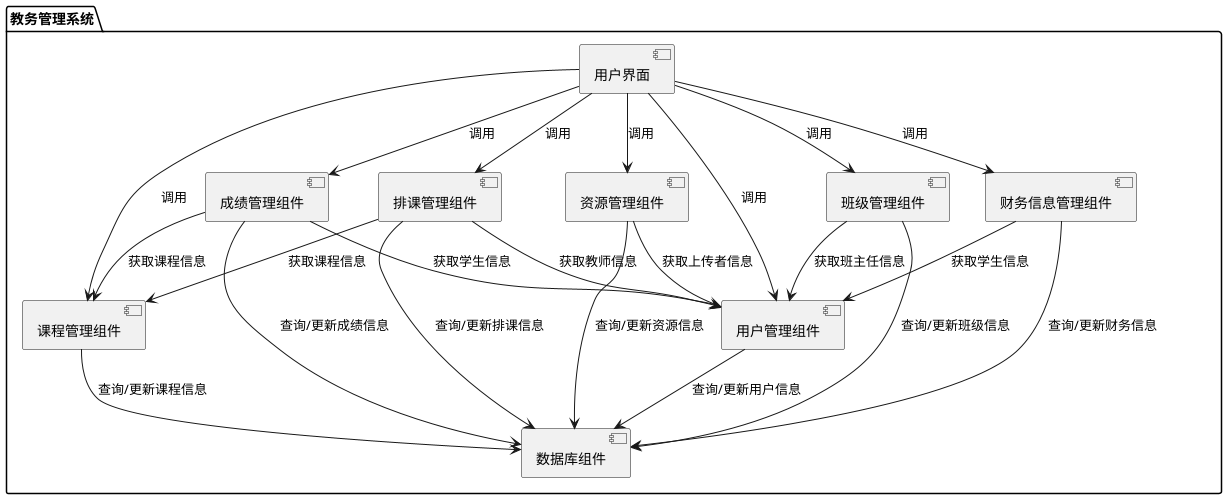 @startuml
package "教务管理系统" {
    [用户界面] as UI
    [用户管理组件] as UserManagement
    [课程管理组件] as CourseManagement
    [成绩管理组件] as GradeManagement
    [排课管理组件] as SchedulingManagement
    [资源管理组件] as ResourceManagement
    [班级管理组件] as ClassManagement
    [财务信息管理组件] as FinanceManagement
    [数据库组件] as Database

    UI --> UserManagement : 调用
    UserManagement --> Database : 查询/更新用户信息

    UI --> CourseManagement : 调用
    CourseManagement --> Database : 查询/更新课程信息

    UI --> GradeManagement : 调用
    GradeManagement --> Database : 查询/更新成绩信息
    GradeManagement --> CourseManagement : 获取课程信息
    GradeManagement --> UserManagement : 获取学生信息

    UI --> SchedulingManagement : 调用
    SchedulingManagement --> Database : 查询/更新排课信息
    SchedulingManagement --> CourseManagement : 获取课程信息
    SchedulingManagement --> UserManagement : 获取教师信息

    UI --> ResourceManagement : 调用
    ResourceManagement --> Database : 查询/更新资源信息
    ResourceManagement --> UserManagement : 获取上传者信息

    UI --> ClassManagement : 调用
    ClassManagement --> Database : 查询/更新班级信息
    ClassManagement --> UserManagement : 获取班主任信息

    UI --> FinanceManagement : 调用
    FinanceManagement --> Database : 查询/更新财务信息
    FinanceManagement --> UserManagement : 获取学生信息
}
@enduml